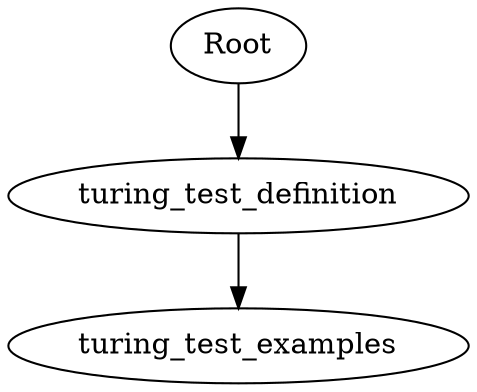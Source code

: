 strict digraph {
	turing_test_definition [label=turing_test_definition]
	Root -> turing_test_definition [contraint=true]
	turing_test_definition -> turing_test_examples [contraint=true]
	turing_test_examples [label=turing_test_examples]
	Root -> turing_test_definition [contraint=true]
	turing_test_definition -> turing_test_examples [contraint=true]
}
